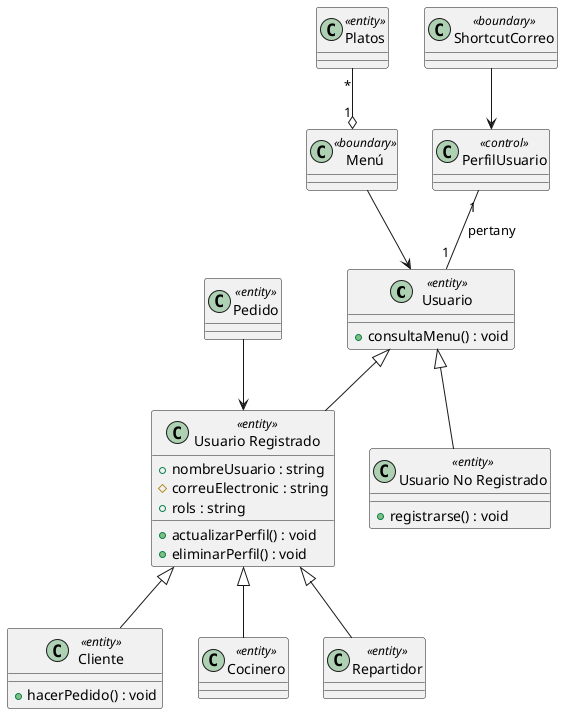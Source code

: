 @startuml
class Usuario <<entity>>
{
   +consultaMenu() : void
}
class "Usuario Registrado" as UsuarioRegistrado <<entity>>
{
   +nombreUsuario : string
   #correuElectronic : string
   +rols : string
   +actualizarPerfil() : void
   +eliminarPerfil() : void
   
}
class "Usuario No Registrado" as UsuarioNoRegistrado <<entity>>
{
   +registrarse() : void
}
class Cliente <<entity>>
{
   +hacerPedido() : void
}
class Cocinero <<entity>>
class Repartidor <<entity>>
class Pedido <<entity>>
class Menú <<boundary>>
class ShortcutCorreo <<boundary>>
class PerfilUsuario <<control>>
class Platos <<entity>>

Usuario <|-- UsuarioRegistrado
Usuario <|-- UsuarioNoRegistrado
UsuarioRegistrado <|-- Cliente
UsuarioRegistrado <|-- Cocinero
UsuarioRegistrado <|-- Repartidor
Pedido --> UsuarioRegistrado
Menú --> Usuario
PerfilUsuario "1" -- "1" Usuario : pertany
Platos "*" --o "1" Menú
ShortcutCorreo --> PerfilUsuario


@enduml
